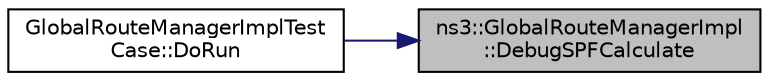 digraph "ns3::GlobalRouteManagerImpl::DebugSPFCalculate"
{
 // LATEX_PDF_SIZE
  edge [fontname="Helvetica",fontsize="10",labelfontname="Helvetica",labelfontsize="10"];
  node [fontname="Helvetica",fontsize="10",shape=record];
  rankdir="RL";
  Node1 [label="ns3::GlobalRouteManagerImpl\l::DebugSPFCalculate",height=0.2,width=0.4,color="black", fillcolor="grey75", style="filled", fontcolor="black",tooltip="Debugging routine; call the core SPF from the unit tests."];
  Node1 -> Node2 [dir="back",color="midnightblue",fontsize="10",style="solid",fontname="Helvetica"];
  Node2 [label="GlobalRouteManagerImplTest\lCase::DoRun",height=0.2,width=0.4,color="black", fillcolor="white", style="filled",URL="$class_global_route_manager_impl_test_case.html#aed56fd8ecbd7ecaa5473b9793d0befc1",tooltip="Implementation to actually run this TestCase."];
}
